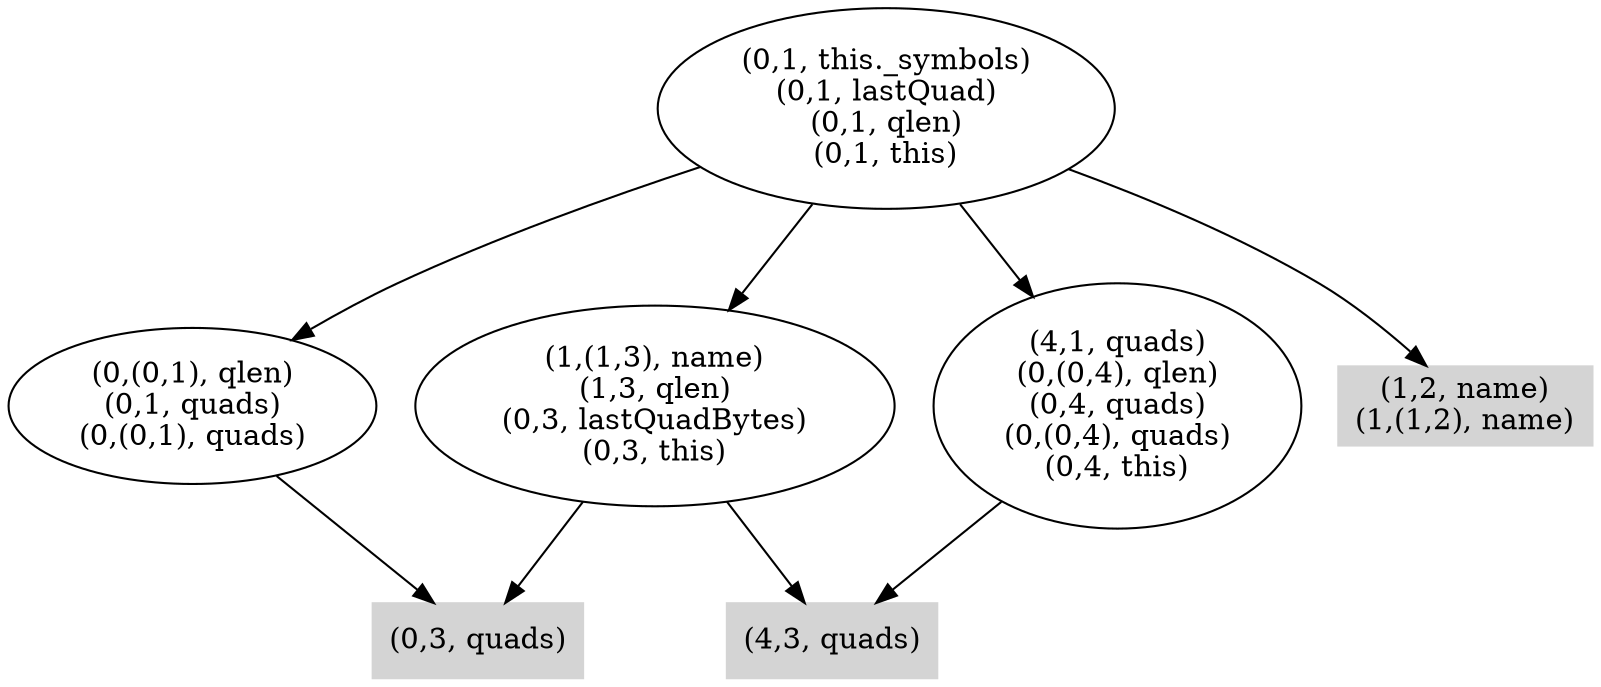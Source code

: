 digraph { 
1253 [shape=box,style=filled,color=".0 .0 .83",label="(0,3, quads)"];
1254 [shape=box,style=filled,color=".0 .0 .83",label="(4,3, quads)"];
1255 [label="(1,(1,3), name)\n(1,3, qlen)\n(0,3, lastQuadBytes)\n(0,3, this)"];
1256 [label="(4,1, quads)\n(0,(0,4), qlen)\n(0,4, quads)\n(0,(0,4), quads)\n(0,4, this)"];
1257 [label="(0,(0,1), qlen)\n(0,1, quads)\n(0,(0,1), quads)"];
1258 [shape=box,style=filled,color=".0 .0 .83",label="(1,2, name)\n(1,(1,2), name)"];
1259 [label="(0,1, this._symbols)\n(0,1, lastQuad)\n(0,1, qlen)\n(0,1, this)"];
1255 -> 1253;
1255 -> 1254;
1256 -> 1254;
1257 -> 1253;
1259 -> 1255;
1259 -> 1256;
1259 -> 1257;
1259 -> 1258;
}
